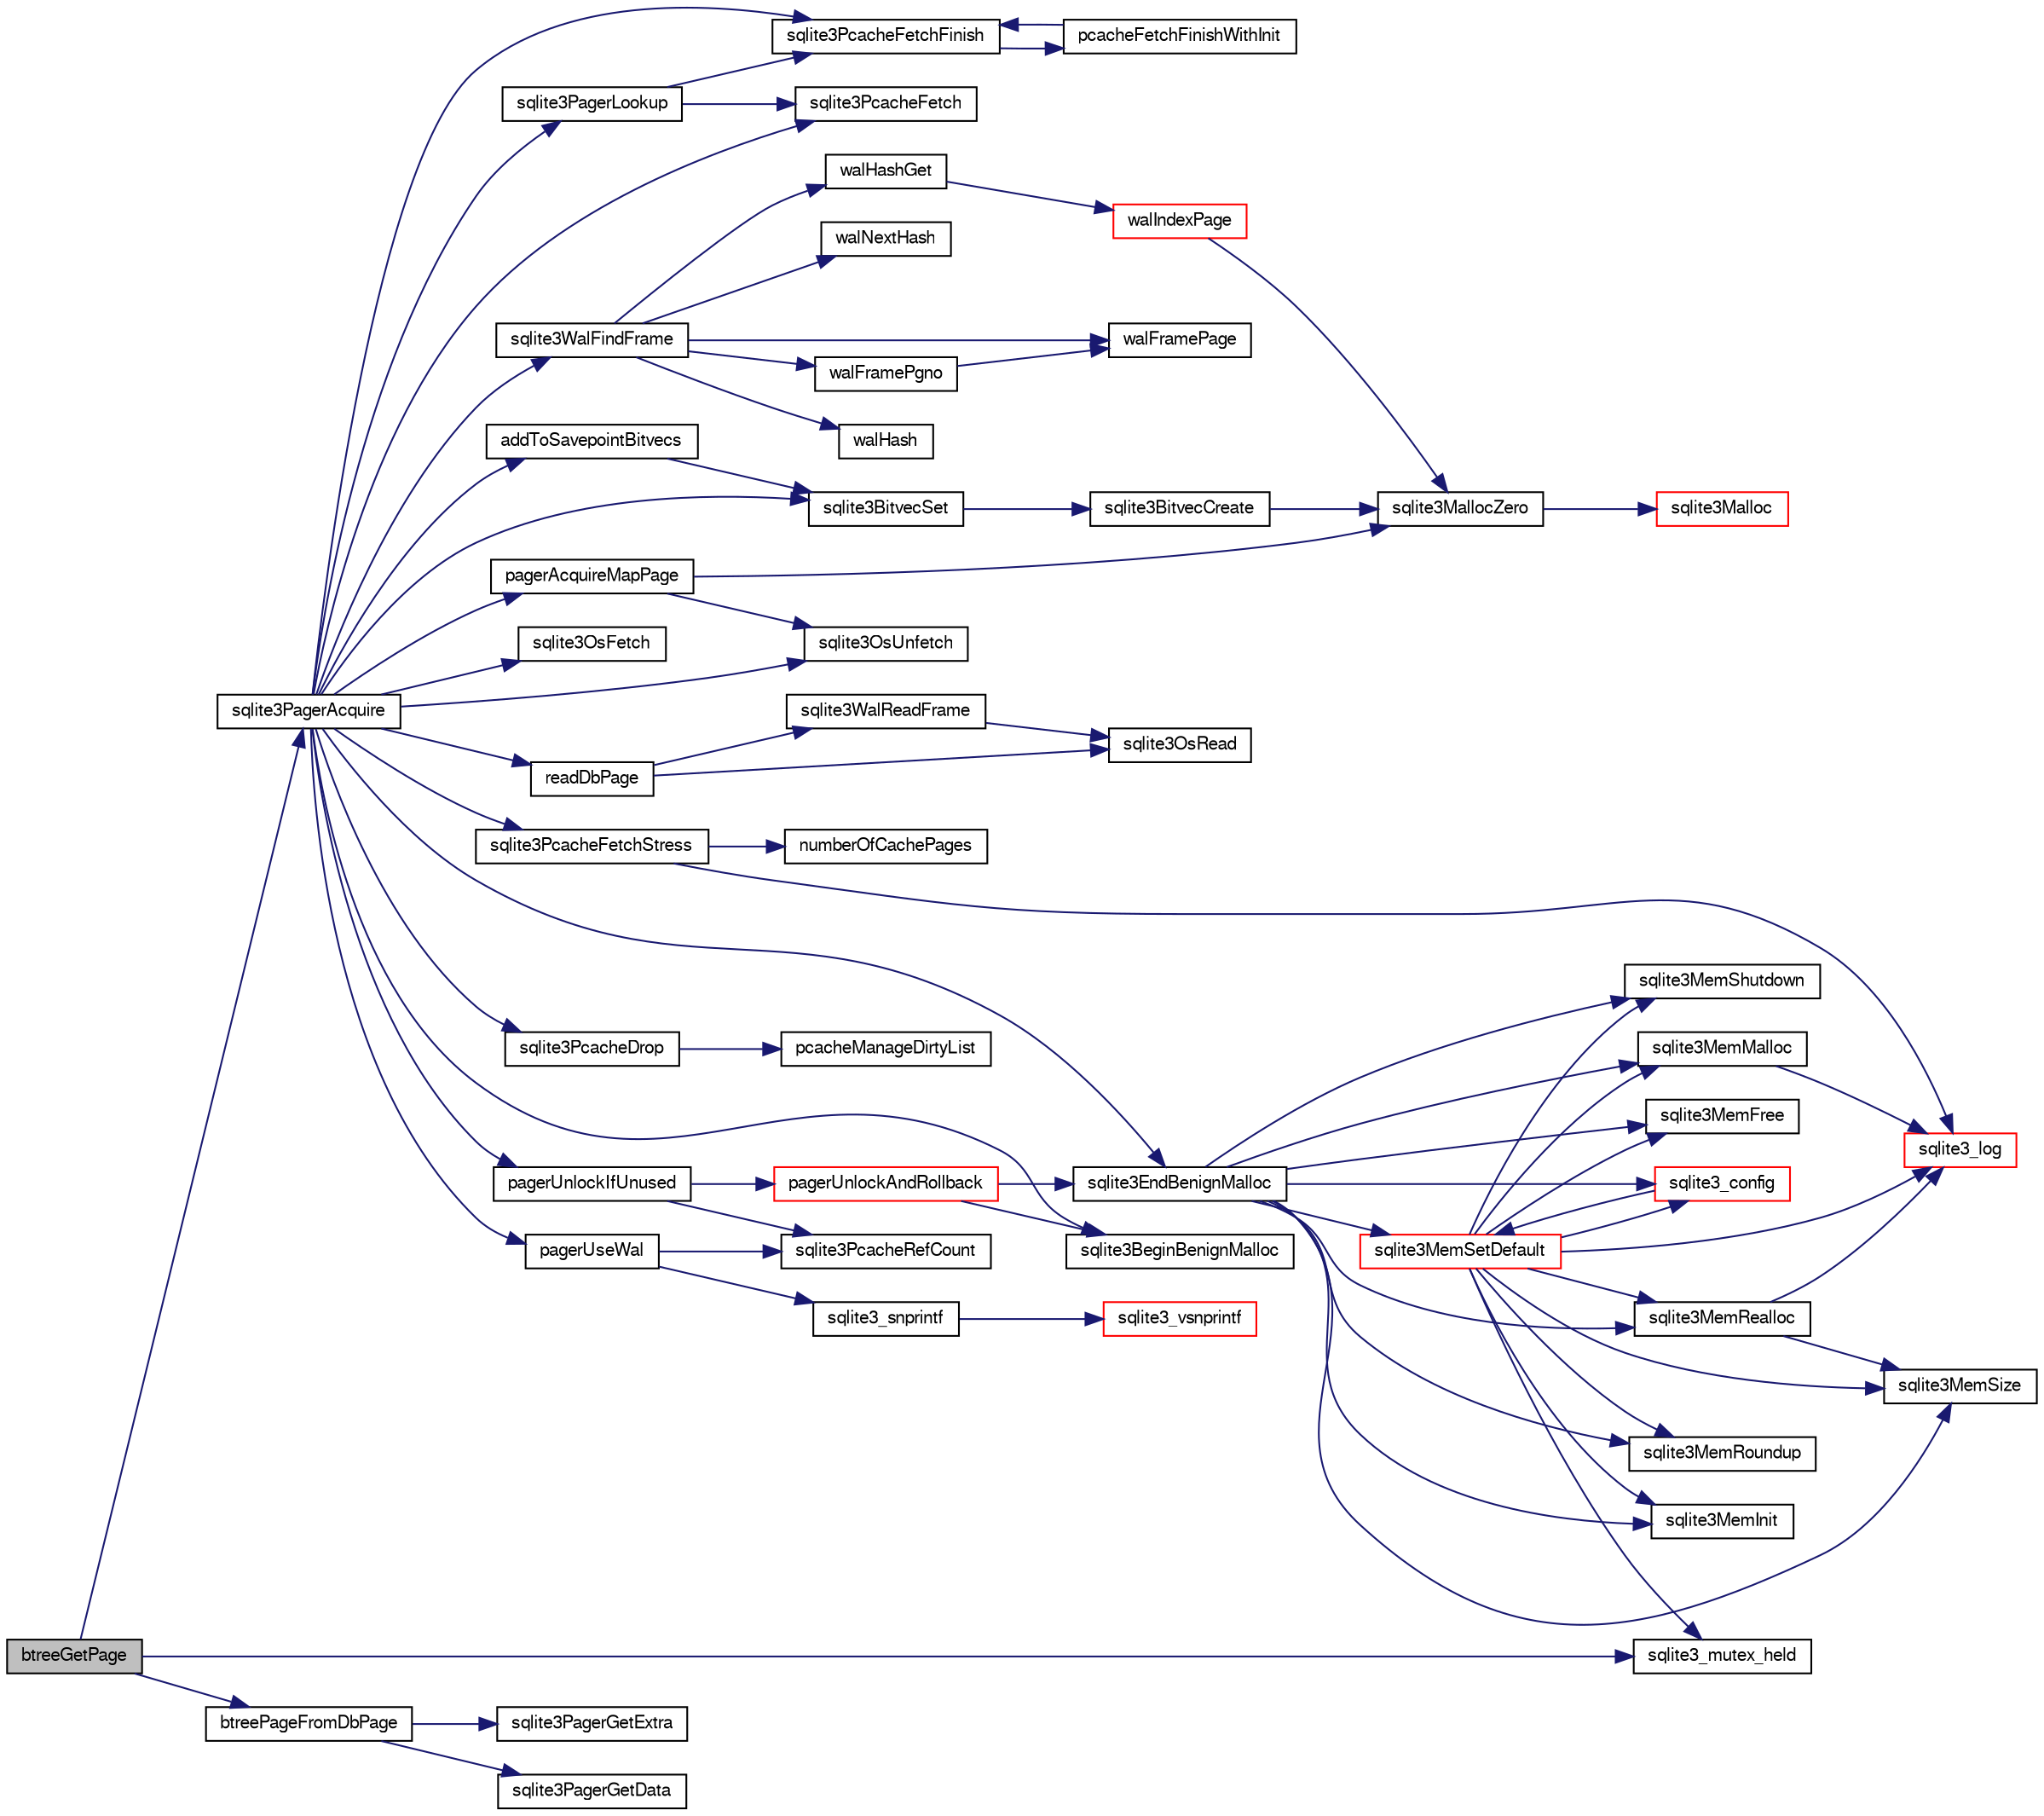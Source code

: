 digraph "btreeGetPage"
{
  edge [fontname="FreeSans",fontsize="10",labelfontname="FreeSans",labelfontsize="10"];
  node [fontname="FreeSans",fontsize="10",shape=record];
  rankdir="LR";
  Node26764 [label="btreeGetPage",height=0.2,width=0.4,color="black", fillcolor="grey75", style="filled", fontcolor="black"];
  Node26764 -> Node26765 [color="midnightblue",fontsize="10",style="solid",fontname="FreeSans"];
  Node26765 [label="sqlite3_mutex_held",height=0.2,width=0.4,color="black", fillcolor="white", style="filled",URL="$sqlite3_8c.html#acf77da68932b6bc163c5e68547ecc3e7"];
  Node26764 -> Node26766 [color="midnightblue",fontsize="10",style="solid",fontname="FreeSans"];
  Node26766 [label="sqlite3PagerAcquire",height=0.2,width=0.4,color="black", fillcolor="white", style="filled",URL="$sqlite3_8c.html#a22a53daafd2bd778cda390312651f994"];
  Node26766 -> Node26767 [color="midnightblue",fontsize="10",style="solid",fontname="FreeSans"];
  Node26767 [label="pagerUseWal",height=0.2,width=0.4,color="black", fillcolor="white", style="filled",URL="$sqlite3_8c.html#a31def80bfe1de9284d635ba190a5eb68"];
  Node26767 -> Node26768 [color="midnightblue",fontsize="10",style="solid",fontname="FreeSans"];
  Node26768 [label="sqlite3PcacheRefCount",height=0.2,width=0.4,color="black", fillcolor="white", style="filled",URL="$sqlite3_8c.html#adee2536d23ec9628e0883ccab03b3429"];
  Node26767 -> Node26769 [color="midnightblue",fontsize="10",style="solid",fontname="FreeSans"];
  Node26769 [label="sqlite3_snprintf",height=0.2,width=0.4,color="black", fillcolor="white", style="filled",URL="$sqlite3_8c.html#aa2695a752e971577f5784122f2013c40"];
  Node26769 -> Node26770 [color="midnightblue",fontsize="10",style="solid",fontname="FreeSans"];
  Node26770 [label="sqlite3_vsnprintf",height=0.2,width=0.4,color="red", fillcolor="white", style="filled",URL="$sqlite3_8c.html#a0862c03aea71d62847e452aa655add42"];
  Node26766 -> Node27050 [color="midnightblue",fontsize="10",style="solid",fontname="FreeSans"];
  Node27050 [label="sqlite3WalFindFrame",height=0.2,width=0.4,color="black", fillcolor="white", style="filled",URL="$sqlite3_8c.html#a70d73def3adcc264f500a63178742708"];
  Node27050 -> Node27051 [color="midnightblue",fontsize="10",style="solid",fontname="FreeSans"];
  Node27051 [label="walFramePage",height=0.2,width=0.4,color="black", fillcolor="white", style="filled",URL="$sqlite3_8c.html#a067e7452317d6a1c19674376ae969f1f"];
  Node27050 -> Node27052 [color="midnightblue",fontsize="10",style="solid",fontname="FreeSans"];
  Node27052 [label="walHashGet",height=0.2,width=0.4,color="black", fillcolor="white", style="filled",URL="$sqlite3_8c.html#ae19bbc16575c591b6e0aee0aed2cfaf3"];
  Node27052 -> Node27053 [color="midnightblue",fontsize="10",style="solid",fontname="FreeSans"];
  Node27053 [label="walIndexPage",height=0.2,width=0.4,color="red", fillcolor="white", style="filled",URL="$sqlite3_8c.html#affd3251fd1aa1218170d421177256e24"];
  Node27053 -> Node26802 [color="midnightblue",fontsize="10",style="solid",fontname="FreeSans"];
  Node26802 [label="sqlite3MallocZero",height=0.2,width=0.4,color="black", fillcolor="white", style="filled",URL="$sqlite3_8c.html#ab3e07a30b9b5471f9f5e8f9cb7229934"];
  Node26802 -> Node26790 [color="midnightblue",fontsize="10",style="solid",fontname="FreeSans"];
  Node26790 [label="sqlite3Malloc",height=0.2,width=0.4,color="red", fillcolor="white", style="filled",URL="$sqlite3_8c.html#a361a2eaa846b1885f123abe46f5d8b2b"];
  Node27050 -> Node27057 [color="midnightblue",fontsize="10",style="solid",fontname="FreeSans"];
  Node27057 [label="walHash",height=0.2,width=0.4,color="black", fillcolor="white", style="filled",URL="$sqlite3_8c.html#a1d1aa852a3a505567009b451c23af38c"];
  Node27050 -> Node27058 [color="midnightblue",fontsize="10",style="solid",fontname="FreeSans"];
  Node27058 [label="walNextHash",height=0.2,width=0.4,color="black", fillcolor="white", style="filled",URL="$sqlite3_8c.html#a62e11e0d73d30dc749eb23c6d28904c1"];
  Node27050 -> Node27059 [color="midnightblue",fontsize="10",style="solid",fontname="FreeSans"];
  Node27059 [label="walFramePgno",height=0.2,width=0.4,color="black", fillcolor="white", style="filled",URL="$sqlite3_8c.html#a3fd5c9b2449525622e72f95ac5cbf218"];
  Node27059 -> Node27051 [color="midnightblue",fontsize="10",style="solid",fontname="FreeSans"];
  Node26766 -> Node27055 [color="midnightblue",fontsize="10",style="solid",fontname="FreeSans"];
  Node27055 [label="sqlite3OsFetch",height=0.2,width=0.4,color="black", fillcolor="white", style="filled",URL="$sqlite3_8c.html#ab5b9137b375d5d8a8c216a644056cba7"];
  Node26766 -> Node27060 [color="midnightblue",fontsize="10",style="solid",fontname="FreeSans"];
  Node27060 [label="sqlite3PagerLookup",height=0.2,width=0.4,color="black", fillcolor="white", style="filled",URL="$sqlite3_8c.html#a1252ec03814f64eed236cfb21094cafd"];
  Node27060 -> Node27061 [color="midnightblue",fontsize="10",style="solid",fontname="FreeSans"];
  Node27061 [label="sqlite3PcacheFetch",height=0.2,width=0.4,color="black", fillcolor="white", style="filled",URL="$sqlite3_8c.html#a51a10151c5ec2c1c9e6fd615e95a3450"];
  Node27060 -> Node27062 [color="midnightblue",fontsize="10",style="solid",fontname="FreeSans"];
  Node27062 [label="sqlite3PcacheFetchFinish",height=0.2,width=0.4,color="black", fillcolor="white", style="filled",URL="$sqlite3_8c.html#a21f330cb082d63a111f64257e823a4b1"];
  Node27062 -> Node27063 [color="midnightblue",fontsize="10",style="solid",fontname="FreeSans"];
  Node27063 [label="pcacheFetchFinishWithInit",height=0.2,width=0.4,color="black", fillcolor="white", style="filled",URL="$sqlite3_8c.html#aa202d18b38a90f758ff6ccfc956920eb"];
  Node27063 -> Node27062 [color="midnightblue",fontsize="10",style="solid",fontname="FreeSans"];
  Node26766 -> Node27064 [color="midnightblue",fontsize="10",style="solid",fontname="FreeSans"];
  Node27064 [label="pagerAcquireMapPage",height=0.2,width=0.4,color="black", fillcolor="white", style="filled",URL="$sqlite3_8c.html#affc12640bbd7572ae41f1943f3b8bb3b"];
  Node27064 -> Node26802 [color="midnightblue",fontsize="10",style="solid",fontname="FreeSans"];
  Node27064 -> Node27056 [color="midnightblue",fontsize="10",style="solid",fontname="FreeSans"];
  Node27056 [label="sqlite3OsUnfetch",height=0.2,width=0.4,color="black", fillcolor="white", style="filled",URL="$sqlite3_8c.html#abc0da72cb8b8989cf8708b572fe5fef4"];
  Node26766 -> Node27056 [color="midnightblue",fontsize="10",style="solid",fontname="FreeSans"];
  Node26766 -> Node27061 [color="midnightblue",fontsize="10",style="solid",fontname="FreeSans"];
  Node26766 -> Node27065 [color="midnightblue",fontsize="10",style="solid",fontname="FreeSans"];
  Node27065 [label="sqlite3PcacheFetchStress",height=0.2,width=0.4,color="black", fillcolor="white", style="filled",URL="$sqlite3_8c.html#a83644ab4d77e1649ae5336b659edb351"];
  Node27065 -> Node26819 [color="midnightblue",fontsize="10",style="solid",fontname="FreeSans"];
  Node26819 [label="sqlite3_log",height=0.2,width=0.4,color="red", fillcolor="white", style="filled",URL="$sqlite3_8c.html#a298c9699bf9c143662c6b1fec4b2dc3b"];
  Node27065 -> Node27066 [color="midnightblue",fontsize="10",style="solid",fontname="FreeSans"];
  Node27066 [label="numberOfCachePages",height=0.2,width=0.4,color="black", fillcolor="white", style="filled",URL="$sqlite3_8c.html#a0b88ce0be99c4ea2b2098317162fb590"];
  Node26766 -> Node27062 [color="midnightblue",fontsize="10",style="solid",fontname="FreeSans"];
  Node26766 -> Node26843 [color="midnightblue",fontsize="10",style="solid",fontname="FreeSans"];
  Node26843 [label="sqlite3BeginBenignMalloc",height=0.2,width=0.4,color="black", fillcolor="white", style="filled",URL="$sqlite3_8c.html#a3344c0e2b1b6df701a1cb326602fac14"];
  Node26766 -> Node27067 [color="midnightblue",fontsize="10",style="solid",fontname="FreeSans"];
  Node27067 [label="sqlite3BitvecSet",height=0.2,width=0.4,color="black", fillcolor="white", style="filled",URL="$sqlite3_8c.html#a1f3c6d64d5d889e451d6725b1eb458be"];
  Node27067 -> Node27068 [color="midnightblue",fontsize="10",style="solid",fontname="FreeSans"];
  Node27068 [label="sqlite3BitvecCreate",height=0.2,width=0.4,color="black", fillcolor="white", style="filled",URL="$sqlite3_8c.html#a0a60c2422cf28790767f5bc7598514ee"];
  Node27068 -> Node26802 [color="midnightblue",fontsize="10",style="solid",fontname="FreeSans"];
  Node26766 -> Node27069 [color="midnightblue",fontsize="10",style="solid",fontname="FreeSans"];
  Node27069 [label="addToSavepointBitvecs",height=0.2,width=0.4,color="black", fillcolor="white", style="filled",URL="$sqlite3_8c.html#aa2e9bb02bb6975d83ec875f0792792f0"];
  Node27069 -> Node27067 [color="midnightblue",fontsize="10",style="solid",fontname="FreeSans"];
  Node26766 -> Node26844 [color="midnightblue",fontsize="10",style="solid",fontname="FreeSans"];
  Node26844 [label="sqlite3EndBenignMalloc",height=0.2,width=0.4,color="black", fillcolor="white", style="filled",URL="$sqlite3_8c.html#a4582127cc64d483dc66c7acf9d8d8fbb"];
  Node26844 -> Node26818 [color="midnightblue",fontsize="10",style="solid",fontname="FreeSans"];
  Node26818 [label="sqlite3MemMalloc",height=0.2,width=0.4,color="black", fillcolor="white", style="filled",URL="$sqlite3_8c.html#a53157f1a669f949332f44ca9f15c0a43"];
  Node26818 -> Node26819 [color="midnightblue",fontsize="10",style="solid",fontname="FreeSans"];
  Node26844 -> Node26823 [color="midnightblue",fontsize="10",style="solid",fontname="FreeSans"];
  Node26823 [label="sqlite3MemFree",height=0.2,width=0.4,color="black", fillcolor="white", style="filled",URL="$sqlite3_8c.html#a4198492989c7a427e3d704c06058850a"];
  Node26844 -> Node26824 [color="midnightblue",fontsize="10",style="solid",fontname="FreeSans"];
  Node26824 [label="sqlite3MemRealloc",height=0.2,width=0.4,color="black", fillcolor="white", style="filled",URL="$sqlite3_8c.html#addd043cc5742c3b0cf536763cd4e6948"];
  Node26824 -> Node26819 [color="midnightblue",fontsize="10",style="solid",fontname="FreeSans"];
  Node26824 -> Node26825 [color="midnightblue",fontsize="10",style="solid",fontname="FreeSans"];
  Node26825 [label="sqlite3MemSize",height=0.2,width=0.4,color="black", fillcolor="white", style="filled",URL="$sqlite3_8c.html#a564962938d56643e999de431c190f937"];
  Node26844 -> Node26825 [color="midnightblue",fontsize="10",style="solid",fontname="FreeSans"];
  Node26844 -> Node26826 [color="midnightblue",fontsize="10",style="solid",fontname="FreeSans"];
  Node26826 [label="sqlite3MemRoundup",height=0.2,width=0.4,color="black", fillcolor="white", style="filled",URL="$sqlite3_8c.html#ac9d66a2d2d224dfafcf6a49d48436ddc"];
  Node26844 -> Node26827 [color="midnightblue",fontsize="10",style="solid",fontname="FreeSans"];
  Node26827 [label="sqlite3MemInit",height=0.2,width=0.4,color="black", fillcolor="white", style="filled",URL="$sqlite3_8c.html#a1ec61c1becf036ba7fcb571ae51300af"];
  Node26844 -> Node26828 [color="midnightblue",fontsize="10",style="solid",fontname="FreeSans"];
  Node26828 [label="sqlite3MemShutdown",height=0.2,width=0.4,color="black", fillcolor="white", style="filled",URL="$sqlite3_8c.html#a934531b3f7c4743196f453ce6db028dc"];
  Node26844 -> Node26817 [color="midnightblue",fontsize="10",style="solid",fontname="FreeSans"];
  Node26817 [label="sqlite3MemSetDefault",height=0.2,width=0.4,color="red", fillcolor="white", style="filled",URL="$sqlite3_8c.html#a162fbfd727e92c5f8f72625b5ff62549"];
  Node26817 -> Node26818 [color="midnightblue",fontsize="10",style="solid",fontname="FreeSans"];
  Node26817 -> Node26823 [color="midnightblue",fontsize="10",style="solid",fontname="FreeSans"];
  Node26817 -> Node26824 [color="midnightblue",fontsize="10",style="solid",fontname="FreeSans"];
  Node26817 -> Node26825 [color="midnightblue",fontsize="10",style="solid",fontname="FreeSans"];
  Node26817 -> Node26826 [color="midnightblue",fontsize="10",style="solid",fontname="FreeSans"];
  Node26817 -> Node26827 [color="midnightblue",fontsize="10",style="solid",fontname="FreeSans"];
  Node26817 -> Node26828 [color="midnightblue",fontsize="10",style="solid",fontname="FreeSans"];
  Node26817 -> Node26829 [color="midnightblue",fontsize="10",style="solid",fontname="FreeSans"];
  Node26829 [label="sqlite3_config",height=0.2,width=0.4,color="red", fillcolor="white", style="filled",URL="$sqlite3_8c.html#a74ad420b6f26bc06a04ff6ecec8a8c91"];
  Node26829 -> Node26817 [color="midnightblue",fontsize="10",style="solid",fontname="FreeSans"];
  Node26817 -> Node26765 [color="midnightblue",fontsize="10",style="solid",fontname="FreeSans"];
  Node26817 -> Node26819 [color="midnightblue",fontsize="10",style="solid",fontname="FreeSans"];
  Node26844 -> Node26829 [color="midnightblue",fontsize="10",style="solid",fontname="FreeSans"];
  Node26766 -> Node27070 [color="midnightblue",fontsize="10",style="solid",fontname="FreeSans"];
  Node27070 [label="readDbPage",height=0.2,width=0.4,color="black", fillcolor="white", style="filled",URL="$sqlite3_8c.html#a1c4cca64dd97dda37d9be9cac94941a0"];
  Node27070 -> Node27071 [color="midnightblue",fontsize="10",style="solid",fontname="FreeSans"];
  Node27071 [label="sqlite3WalReadFrame",height=0.2,width=0.4,color="black", fillcolor="white", style="filled",URL="$sqlite3_8c.html#a13489ab9a33c0b409c37058dfedaa342"];
  Node27071 -> Node27072 [color="midnightblue",fontsize="10",style="solid",fontname="FreeSans"];
  Node27072 [label="sqlite3OsRead",height=0.2,width=0.4,color="black", fillcolor="white", style="filled",URL="$sqlite3_8c.html#a98ef6b5ed82299d2efc0b5f9e41c877d"];
  Node27070 -> Node27072 [color="midnightblue",fontsize="10",style="solid",fontname="FreeSans"];
  Node26766 -> Node27073 [color="midnightblue",fontsize="10",style="solid",fontname="FreeSans"];
  Node27073 [label="sqlite3PcacheDrop",height=0.2,width=0.4,color="black", fillcolor="white", style="filled",URL="$sqlite3_8c.html#a78667811e7a2a7e75117cd6ec9cf6486"];
  Node27073 -> Node27074 [color="midnightblue",fontsize="10",style="solid",fontname="FreeSans"];
  Node27074 [label="pcacheManageDirtyList",height=0.2,width=0.4,color="black", fillcolor="white", style="filled",URL="$sqlite3_8c.html#aae9bc2ddff700c30e5f9c80d531d6acc"];
  Node26766 -> Node27075 [color="midnightblue",fontsize="10",style="solid",fontname="FreeSans"];
  Node27075 [label="pagerUnlockIfUnused",height=0.2,width=0.4,color="black", fillcolor="white", style="filled",URL="$sqlite3_8c.html#abf547f4276efb6f10262f7fde1e4d065"];
  Node27075 -> Node26768 [color="midnightblue",fontsize="10",style="solid",fontname="FreeSans"];
  Node27075 -> Node27076 [color="midnightblue",fontsize="10",style="solid",fontname="FreeSans"];
  Node27076 [label="pagerUnlockAndRollback",height=0.2,width=0.4,color="red", fillcolor="white", style="filled",URL="$sqlite3_8c.html#a02d96b7bf62c3b13ba905d168914518c"];
  Node27076 -> Node26843 [color="midnightblue",fontsize="10",style="solid",fontname="FreeSans"];
  Node27076 -> Node26844 [color="midnightblue",fontsize="10",style="solid",fontname="FreeSans"];
  Node26764 -> Node27181 [color="midnightblue",fontsize="10",style="solid",fontname="FreeSans"];
  Node27181 [label="btreePageFromDbPage",height=0.2,width=0.4,color="black", fillcolor="white", style="filled",URL="$sqlite3_8c.html#a148c0bf09d4ef14a49e0e7a2c0506c80"];
  Node27181 -> Node27147 [color="midnightblue",fontsize="10",style="solid",fontname="FreeSans"];
  Node27147 [label="sqlite3PagerGetExtra",height=0.2,width=0.4,color="black", fillcolor="white", style="filled",URL="$sqlite3_8c.html#a48e879a6d20f06f27390973ab8d59bd7"];
  Node27181 -> Node27146 [color="midnightblue",fontsize="10",style="solid",fontname="FreeSans"];
  Node27146 [label="sqlite3PagerGetData",height=0.2,width=0.4,color="black", fillcolor="white", style="filled",URL="$sqlite3_8c.html#a9dd340e56fb4b7fad4df339595b8d8a2"];
}
